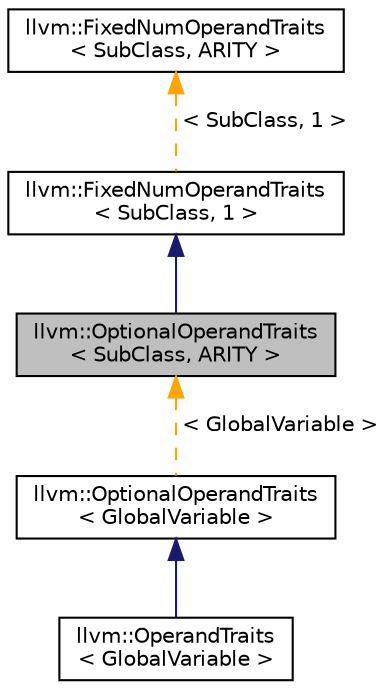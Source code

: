 digraph "llvm::OptionalOperandTraits&lt; SubClass, ARITY &gt;"
{
 // LATEX_PDF_SIZE
  bgcolor="transparent";
  edge [fontname="Helvetica",fontsize="10",labelfontname="Helvetica",labelfontsize="10"];
  node [fontname="Helvetica",fontsize="10",shape=record];
  Node1 [label="llvm::OptionalOperandTraits\l\< SubClass, ARITY \>",height=0.2,width=0.4,color="black", fillcolor="grey75", style="filled", fontcolor="black",tooltip="OptionalOperandTraits - when the number of operands may change at runtime."];
  Node2 -> Node1 [dir="back",color="midnightblue",fontsize="10",style="solid",fontname="Helvetica"];
  Node2 [label="llvm::FixedNumOperandTraits\l\< SubClass, 1 \>",height=0.2,width=0.4,color="black",URL="$structllvm_1_1FixedNumOperandTraits.html",tooltip=" "];
  Node3 -> Node2 [dir="back",color="orange",fontsize="10",style="dashed",label=" \< SubClass, 1 \>" ,fontname="Helvetica"];
  Node3 [label="llvm::FixedNumOperandTraits\l\< SubClass, ARITY \>",height=0.2,width=0.4,color="black",URL="$structllvm_1_1FixedNumOperandTraits.html",tooltip="FixedNumOperandTraits - determine the allocation regime of the Use array when it is a prefix to the U..."];
  Node1 -> Node4 [dir="back",color="orange",fontsize="10",style="dashed",label=" \< GlobalVariable \>" ,fontname="Helvetica"];
  Node4 [label="llvm::OptionalOperandTraits\l\< GlobalVariable \>",height=0.2,width=0.4,color="black",URL="$structllvm_1_1OptionalOperandTraits.html",tooltip=" "];
  Node4 -> Node5 [dir="back",color="midnightblue",fontsize="10",style="solid",fontname="Helvetica"];
  Node5 [label="llvm::OperandTraits\l\< GlobalVariable \>",height=0.2,width=0.4,color="black",URL="$structllvm_1_1OperandTraits_3_01GlobalVariable_01_4.html",tooltip=" "];
}
